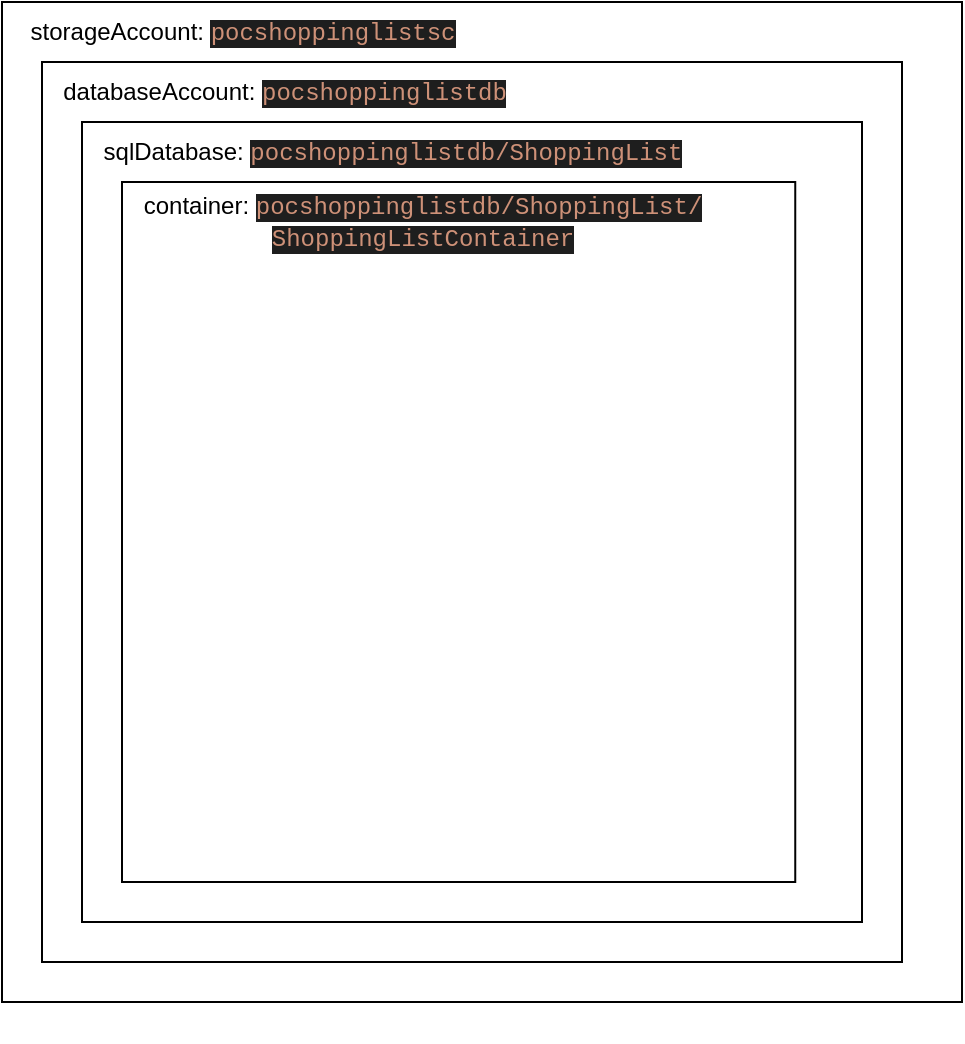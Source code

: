 <mxfile>
    <diagram id="swW6ewhRUHfShvovAfJu" name="Page-1">
        <mxGraphModel dx="774" dy="523" grid="1" gridSize="10" guides="1" tooltips="1" connect="1" arrows="1" fold="1" page="1" pageScale="1" pageWidth="827" pageHeight="1169" math="0" shadow="0">
            <root>
                <mxCell id="0"/>
                <mxCell id="1" parent="0"/>
                <mxCell id="2" value="Database" parent="0"/>
                <mxCell id="5" value="" style="group" vertex="1" connectable="0" parent="2">
                    <mxGeometry x="80" y="65" width="480" height="520" as="geometry"/>
                </mxCell>
                <mxCell id="3" value="" style="rounded=0;whiteSpace=wrap;html=1;" vertex="1" parent="5">
                    <mxGeometry width="480" height="500" as="geometry"/>
                </mxCell>
                <mxCell id="4" value="storageAccount:&amp;nbsp;&lt;span style=&quot;color: rgb(206, 145, 120); background-color: rgb(30, 30, 30); font-family: Menlo, Monaco, &amp;quot;Courier New&amp;quot;, monospace;&quot;&gt;pocshoppinglistsc&lt;/span&gt;" style="text;html=1;align=center;verticalAlign=middle;resizable=0;points=[];autosize=1;strokeColor=none;fillColor=none;" vertex="1" parent="5">
                    <mxGeometry width="240" height="30" as="geometry"/>
                </mxCell>
                <mxCell id="6" value="" style="group" vertex="1" connectable="0" parent="5">
                    <mxGeometry x="20" y="30" width="460" height="490" as="geometry"/>
                </mxCell>
                <mxCell id="7" value="" style="rounded=0;whiteSpace=wrap;html=1;" vertex="1" parent="6">
                    <mxGeometry width="430.0" height="450.0" as="geometry"/>
                </mxCell>
                <mxCell id="8" value="databaseAccount:&amp;nbsp;&lt;span style=&quot;color: rgb(206, 145, 120); background-color: rgb(30, 30, 30); font-family: Menlo, Monaco, &amp;quot;Courier New&amp;quot;, monospace;&quot;&gt;pocshoppinglistdb&lt;/span&gt;" style="text;html=1;align=center;verticalAlign=middle;resizable=0;points=[];autosize=1;strokeColor=none;fillColor=none;" vertex="1" parent="6">
                    <mxGeometry x="-4.479" width="250" height="30" as="geometry"/>
                </mxCell>
                <mxCell id="9" value="" style="group" vertex="1" connectable="0" parent="6">
                    <mxGeometry x="40" y="30" width="405" height="420" as="geometry"/>
                </mxCell>
                <mxCell id="10" value="" style="rounded=0;whiteSpace=wrap;html=1;" vertex="1" parent="9">
                    <mxGeometry x="-20" width="390" height="400" as="geometry"/>
                </mxCell>
                <mxCell id="11" value="sqlDatabase:&amp;nbsp;&lt;span style=&quot;color: rgb(206, 145, 120); background-color: rgb(30, 30, 30); font-family: Menlo, Monaco, &amp;quot;Courier New&amp;quot;, monospace;&quot;&gt;pocshoppinglistdb/&lt;/span&gt;&lt;span style=&quot;color: rgb(206, 145, 120); background-color: rgb(30, 30, 30); font-family: Menlo, Monaco, &amp;quot;Courier New&amp;quot;, monospace;&quot;&gt;ShoppingList&lt;/span&gt;" style="text;html=1;align=center;verticalAlign=middle;resizable=0;points=[];autosize=1;strokeColor=none;fillColor=none;" vertex="1" parent="9">
                    <mxGeometry x="-20.004" width="310" height="30" as="geometry"/>
                </mxCell>
                <mxCell id="12" value="" style="group" vertex="1" connectable="0" parent="9">
                    <mxGeometry y="30" width="405" height="350" as="geometry"/>
                </mxCell>
                <mxCell id="16" value="" style="group" vertex="1" connectable="0" parent="12">
                    <mxGeometry width="336.627" height="350.0" as="geometry"/>
                </mxCell>
                <mxCell id="13" value="" style="rounded=0;whiteSpace=wrap;html=1;" vertex="1" parent="16">
                    <mxGeometry width="336.627" height="350.0" as="geometry"/>
                </mxCell>
                <mxCell id="14" value="container:&amp;nbsp;&lt;span style=&quot;color: rgb(206, 145, 120); background-color: rgb(30, 30, 30); font-family: Menlo, Monaco, &amp;quot;Courier New&amp;quot;, monospace;&quot;&gt;pocshoppinglistdb/&lt;/span&gt;&lt;span style=&quot;color: rgb(206, 145, 120); background-color: rgb(30, 30, 30); font-family: Menlo, Monaco, &amp;quot;Courier New&amp;quot;, monospace;&quot;&gt;ShoppingList/&lt;br&gt;&lt;/span&gt;&lt;span style=&quot;color: rgb(206, 145, 120); background-color: rgb(30, 30, 30); font-family: Menlo, Monaco, &amp;quot;Courier New&amp;quot;, monospace;&quot;&gt;ShoppingListContainer&lt;/span&gt;" style="text;html=1;align=center;verticalAlign=middle;resizable=0;points=[];autosize=1;strokeColor=none;fillColor=none;" vertex="1" parent="16">
                    <mxGeometry x="-0.004" y="0.003" width="300" height="40" as="geometry"/>
                </mxCell>
            </root>
        </mxGraphModel>
    </diagram>
</mxfile>